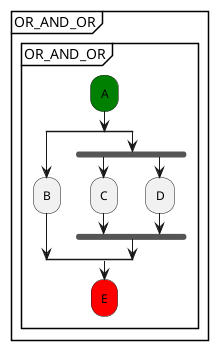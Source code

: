 @startuml
partition "OR_AND_OR" {
    group "OR_AND_OR"
        #green:A;
        split
            :B;
        split again
            fork
                :C;
            fork again
                :D;
            end fork
        end split
        #red:E;
    end group
}
@enduml